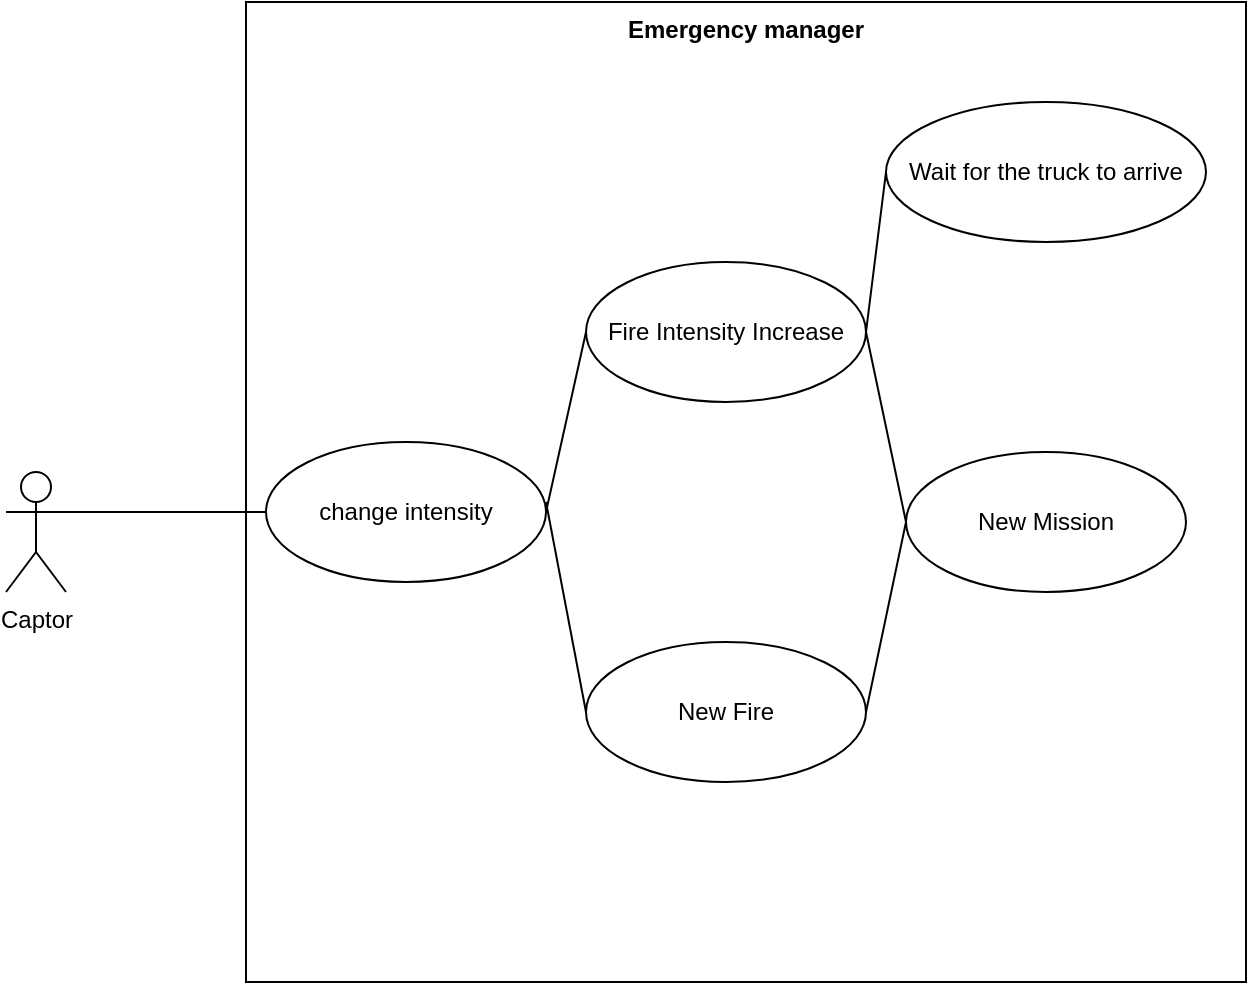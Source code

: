 <mxfile version="14.0.5" type="github">
  <diagram id="eigChdQNg6bgcLg3cVgB" name="Page-1">
    <mxGraphModel dx="2254" dy="1097" grid="1" gridSize="10" guides="1" tooltips="1" connect="1" arrows="1" fold="1" page="1" pageScale="1" pageWidth="827" pageHeight="1169" math="0" shadow="0">
      <root>
        <mxCell id="0" />
        <mxCell id="1" parent="0" />
        <mxCell id="Fq7706VyEmhTDiXR55tR-2" value="Emergency manager" style="shape=rect;html=1;verticalAlign=top;fontStyle=1;whiteSpace=wrap;align=center;" vertex="1" parent="1">
          <mxGeometry x="230" y="60" width="500" height="490" as="geometry" />
        </mxCell>
        <mxCell id="Fq7706VyEmhTDiXR55tR-1" value="Captor" style="shape=umlActor;verticalLabelPosition=bottom;verticalAlign=top;html=1;outlineConnect=0;" vertex="1" parent="1">
          <mxGeometry x="110" y="295" width="30" height="60" as="geometry" />
        </mxCell>
        <mxCell id="Fq7706VyEmhTDiXR55tR-3" value="change intensity" style="ellipse;whiteSpace=wrap;html=1;" vertex="1" parent="1">
          <mxGeometry x="240" y="280" width="140" height="70" as="geometry" />
        </mxCell>
        <mxCell id="Fq7706VyEmhTDiXR55tR-4" value="" style="edgeStyle=none;html=1;endArrow=none;verticalAlign=bottom;exitX=1;exitY=0.333;exitDx=0;exitDy=0;exitPerimeter=0;entryX=0;entryY=0.5;entryDx=0;entryDy=0;" edge="1" parent="1" source="Fq7706VyEmhTDiXR55tR-1" target="Fq7706VyEmhTDiXR55tR-3">
          <mxGeometry width="160" relative="1" as="geometry">
            <mxPoint x="330" y="560" as="sourcePoint" />
            <mxPoint x="490" y="560" as="targetPoint" />
          </mxGeometry>
        </mxCell>
        <mxCell id="Fq7706VyEmhTDiXR55tR-6" value="Fire Intensity Increase" style="ellipse;whiteSpace=wrap;html=1;" vertex="1" parent="1">
          <mxGeometry x="400" y="190" width="140" height="70" as="geometry" />
        </mxCell>
        <mxCell id="Fq7706VyEmhTDiXR55tR-7" value="" style="edgeStyle=none;html=1;endArrow=none;verticalAlign=bottom;exitX=1;exitY=0.5;exitDx=0;exitDy=0;entryX=0;entryY=0.5;entryDx=0;entryDy=0;" edge="1" parent="1" source="Fq7706VyEmhTDiXR55tR-3" target="Fq7706VyEmhTDiXR55tR-6">
          <mxGeometry width="160" relative="1" as="geometry">
            <mxPoint x="290" y="560" as="sourcePoint" />
            <mxPoint x="450" y="560" as="targetPoint" />
          </mxGeometry>
        </mxCell>
        <mxCell id="Fq7706VyEmhTDiXR55tR-8" value="New Fire" style="ellipse;whiteSpace=wrap;html=1;" vertex="1" parent="1">
          <mxGeometry x="400" y="380" width="140" height="70" as="geometry" />
        </mxCell>
        <mxCell id="Fq7706VyEmhTDiXR55tR-9" value="" style="edgeStyle=none;html=1;endArrow=none;verticalAlign=bottom;exitX=0;exitY=0.5;exitDx=0;exitDy=0;" edge="1" parent="1" source="Fq7706VyEmhTDiXR55tR-8">
          <mxGeometry width="160" relative="1" as="geometry">
            <mxPoint x="390" y="325" as="sourcePoint" />
            <mxPoint x="380" y="310" as="targetPoint" />
          </mxGeometry>
        </mxCell>
        <mxCell id="Fq7706VyEmhTDiXR55tR-10" value="New Mission" style="ellipse;whiteSpace=wrap;html=1;" vertex="1" parent="1">
          <mxGeometry x="560" y="285" width="140" height="70" as="geometry" />
        </mxCell>
        <mxCell id="Fq7706VyEmhTDiXR55tR-11" value="" style="edgeStyle=none;html=1;endArrow=none;verticalAlign=bottom;exitX=0;exitY=0.5;exitDx=0;exitDy=0;entryX=1;entryY=0.5;entryDx=0;entryDy=0;" edge="1" parent="1" source="Fq7706VyEmhTDiXR55tR-10" target="Fq7706VyEmhTDiXR55tR-6">
          <mxGeometry width="160" relative="1" as="geometry">
            <mxPoint x="390" y="325" as="sourcePoint" />
            <mxPoint x="410" y="235" as="targetPoint" />
          </mxGeometry>
        </mxCell>
        <mxCell id="Fq7706VyEmhTDiXR55tR-12" value="" style="edgeStyle=none;html=1;endArrow=none;verticalAlign=bottom;entryX=1;entryY=0.5;entryDx=0;entryDy=0;exitX=0;exitY=0.5;exitDx=0;exitDy=0;" edge="1" parent="1" source="Fq7706VyEmhTDiXR55tR-10" target="Fq7706VyEmhTDiXR55tR-8">
          <mxGeometry width="160" relative="1" as="geometry">
            <mxPoint x="570" y="330" as="sourcePoint" />
            <mxPoint x="550" y="235" as="targetPoint" />
          </mxGeometry>
        </mxCell>
        <mxCell id="Fq7706VyEmhTDiXR55tR-13" value="Wait for the truck to arrive" style="ellipse;whiteSpace=wrap;html=1;" vertex="1" parent="1">
          <mxGeometry x="550" y="110" width="160" height="70" as="geometry" />
        </mxCell>
        <mxCell id="Fq7706VyEmhTDiXR55tR-14" value="" style="edgeStyle=none;html=1;endArrow=none;verticalAlign=bottom;entryX=0;entryY=0.5;entryDx=0;entryDy=0;exitX=1;exitY=0.5;exitDx=0;exitDy=0;" edge="1" parent="1" source="Fq7706VyEmhTDiXR55tR-6" target="Fq7706VyEmhTDiXR55tR-13">
          <mxGeometry width="160" relative="1" as="geometry">
            <mxPoint x="570" y="330" as="sourcePoint" />
            <mxPoint x="550" y="425" as="targetPoint" />
          </mxGeometry>
        </mxCell>
      </root>
    </mxGraphModel>
  </diagram>
</mxfile>
